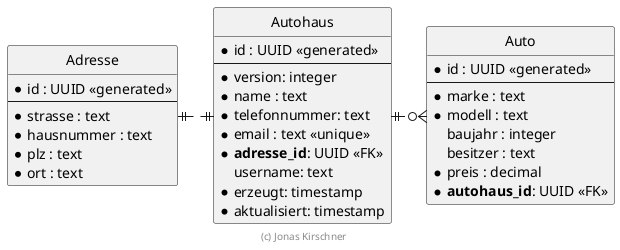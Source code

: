 @startuml ER Diagramm

hide circle

skinparam linetype ortho

entity "Adresse" {
  * id : UUID <<generated>>
  --
  * strasse : text
  * hausnummer : text
  * plz : text
  * ort : text
}

entity "Autohaus" {
  * id : UUID <<generated>>
  --
  * version: integer
  * name : text
  * telefonnummer: text
  * email : text <<unique>>
  * **adresse_id**: UUID <<FK>>
    username: text
  * erzeugt: timestamp
  * aktualisiert: timestamp
}

entity "Auto" {
  * id : UUID <<generated>>
  --
  * marke : text
  * modell : text
    baujahr : integer
    besitzer : text
  * preis : decimal
  * **autohaus_id**: UUID <<FK>>
}

Autohaus ||.left.|| Adresse
Autohaus ||.right.o{ Auto

footer (c) Jonas Kirschner

@enduml
